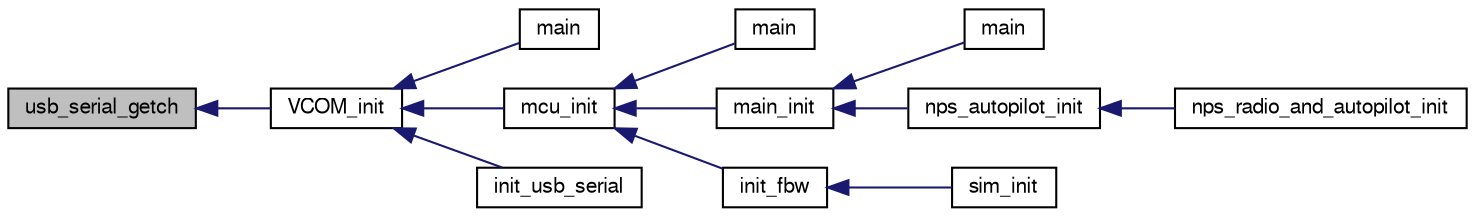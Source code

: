 digraph "usb_serial_getch"
{
  edge [fontname="FreeSans",fontsize="10",labelfontname="FreeSans",labelfontsize="10"];
  node [fontname="FreeSans",fontsize="10",shape=record];
  rankdir="LR";
  Node1 [label="usb_serial_getch",height=0.2,width=0.4,color="black", fillcolor="grey75", style="filled", fontcolor="black"];
  Node1 -> Node2 [dir="back",color="midnightblue",fontsize="10",style="solid",fontname="FreeSans"];
  Node2 [label="VCOM_init",height=0.2,width=0.4,color="black", fillcolor="white", style="filled",URL="$usb__serial_8h.html#a96a54f28bfc8bc28963cd2fac74609cd"];
  Node2 -> Node3 [dir="back",color="midnightblue",fontsize="10",style="solid",fontname="FreeSans"];
  Node3 [label="main",height=0.2,width=0.4,color="black", fillcolor="white", style="filled",URL="$usb__tunnel_8c.html#a840291bc02cba5474a4cb46a9b9566fe"];
  Node2 -> Node4 [dir="back",color="midnightblue",fontsize="10",style="solid",fontname="FreeSans"];
  Node4 [label="mcu_init",height=0.2,width=0.4,color="black", fillcolor="white", style="filled",URL="$group__mcu__periph.html#ga9af744358ff4b1e3e33d7dd170862f9b",tooltip="Microcontroller peripherals initialization. "];
  Node4 -> Node5 [dir="back",color="midnightblue",fontsize="10",style="solid",fontname="FreeSans"];
  Node5 [label="main",height=0.2,width=0.4,color="black", fillcolor="white", style="filled",URL="$uart__tunnel_8c.html#a840291bc02cba5474a4cb46a9b9566fe"];
  Node4 -> Node6 [dir="back",color="midnightblue",fontsize="10",style="solid",fontname="FreeSans"];
  Node6 [label="main_init",height=0.2,width=0.4,color="black", fillcolor="white", style="filled",URL="$demo__ahrs__actuators_8c.html#afaa8374e20b79aaf7cfcea5ad9467ab1"];
  Node6 -> Node7 [dir="back",color="midnightblue",fontsize="10",style="solid",fontname="FreeSans"];
  Node7 [label="main",height=0.2,width=0.4,color="black", fillcolor="white", style="filled",URL="$demo__ahrs__actuators_8c.html#a840291bc02cba5474a4cb46a9b9566fe"];
  Node6 -> Node8 [dir="back",color="midnightblue",fontsize="10",style="solid",fontname="FreeSans"];
  Node8 [label="nps_autopilot_init",height=0.2,width=0.4,color="black", fillcolor="white", style="filled",URL="$nps__autopilot__rotorcraft_8c.html#a3348493e992edd2442581c1d09446b4b"];
  Node8 -> Node9 [dir="back",color="midnightblue",fontsize="10",style="solid",fontname="FreeSans"];
  Node9 [label="nps_radio_and_autopilot_init",height=0.2,width=0.4,color="black", fillcolor="white", style="filled",URL="$nps__main__hitl_8c.html#a72ef549ee35deec8c017e83d9de38f66"];
  Node4 -> Node10 [dir="back",color="midnightblue",fontsize="10",style="solid",fontname="FreeSans"];
  Node10 [label="init_fbw",height=0.2,width=0.4,color="black", fillcolor="white", style="filled",URL="$fixedwing_2main__fbw_8h.html#ad86b7fe577a2414df2c7a5a9222aa45a"];
  Node10 -> Node11 [dir="back",color="midnightblue",fontsize="10",style="solid",fontname="FreeSans"];
  Node11 [label="sim_init",height=0.2,width=0.4,color="black", fillcolor="white", style="filled",URL="$sim__ap_8c.html#a739fbef2e03619a863b4d7fd8d0da157"];
  Node2 -> Node12 [dir="back",color="midnightblue",fontsize="10",style="solid",fontname="FreeSans"];
  Node12 [label="init_usb_serial",height=0.2,width=0.4,color="black", fillcolor="white", style="filled",URL="$usb__serial__stm32__example1_8c.html#ac73c5eebbfb361dcbf74a648eda5e007",tooltip="Init module, call VCOM_init() from here. "];
}
